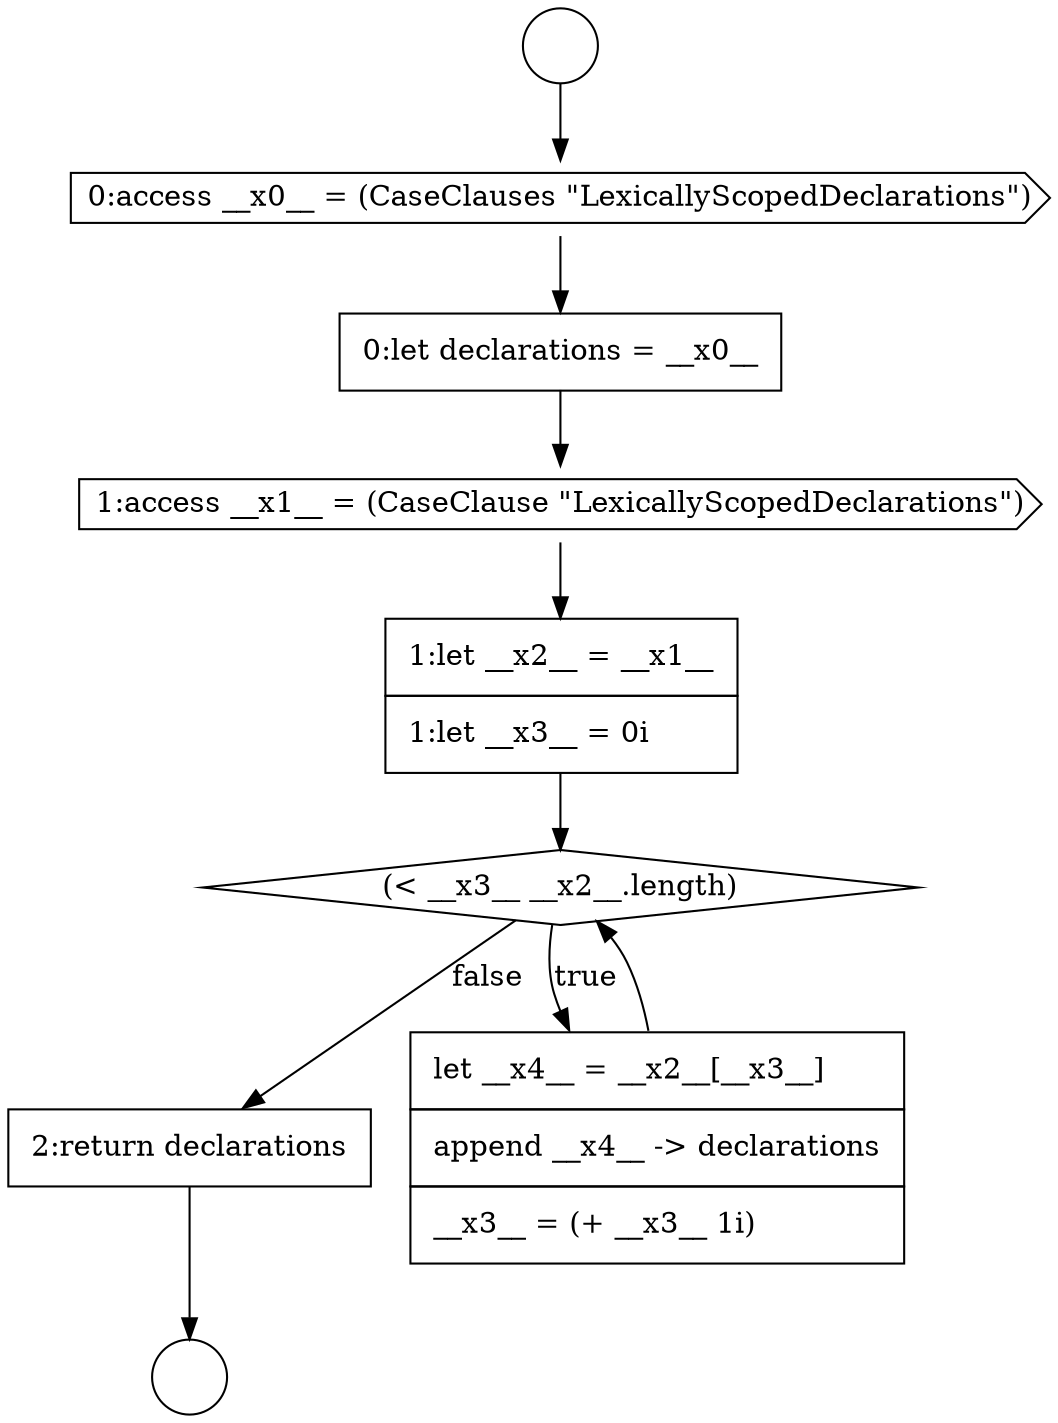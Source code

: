 digraph {
  node7072 [shape=diamond, label=<<font color="black">(&lt; __x3__ __x2__.length)</font>> color="black" fillcolor="white" style=filled]
  node7068 [shape=cds, label=<<font color="black">0:access __x0__ = (CaseClauses &quot;LexicallyScopedDeclarations&quot;)</font>> color="black" fillcolor="white" style=filled]
  node7069 [shape=none, margin=0, label=<<font color="black">
    <table border="0" cellborder="1" cellspacing="0" cellpadding="10">
      <tr><td align="left">0:let declarations = __x0__</td></tr>
    </table>
  </font>> color="black" fillcolor="white" style=filled]
  node7074 [shape=none, margin=0, label=<<font color="black">
    <table border="0" cellborder="1" cellspacing="0" cellpadding="10">
      <tr><td align="left">2:return declarations</td></tr>
    </table>
  </font>> color="black" fillcolor="white" style=filled]
  node7073 [shape=none, margin=0, label=<<font color="black">
    <table border="0" cellborder="1" cellspacing="0" cellpadding="10">
      <tr><td align="left">let __x4__ = __x2__[__x3__]</td></tr>
      <tr><td align="left">append __x4__ -&gt; declarations</td></tr>
      <tr><td align="left">__x3__ = (+ __x3__ 1i)</td></tr>
    </table>
  </font>> color="black" fillcolor="white" style=filled]
  node7066 [shape=circle label=" " color="black" fillcolor="white" style=filled]
  node7070 [shape=cds, label=<<font color="black">1:access __x1__ = (CaseClause &quot;LexicallyScopedDeclarations&quot;)</font>> color="black" fillcolor="white" style=filled]
  node7067 [shape=circle label=" " color="black" fillcolor="white" style=filled]
  node7071 [shape=none, margin=0, label=<<font color="black">
    <table border="0" cellborder="1" cellspacing="0" cellpadding="10">
      <tr><td align="left">1:let __x2__ = __x1__</td></tr>
      <tr><td align="left">1:let __x3__ = 0i</td></tr>
    </table>
  </font>> color="black" fillcolor="white" style=filled]
  node7071 -> node7072 [ color="black"]
  node7074 -> node7067 [ color="black"]
  node7068 -> node7069 [ color="black"]
  node7073 -> node7072 [ color="black"]
  node7072 -> node7073 [label=<<font color="black">true</font>> color="black"]
  node7072 -> node7074 [label=<<font color="black">false</font>> color="black"]
  node7070 -> node7071 [ color="black"]
  node7066 -> node7068 [ color="black"]
  node7069 -> node7070 [ color="black"]
}
